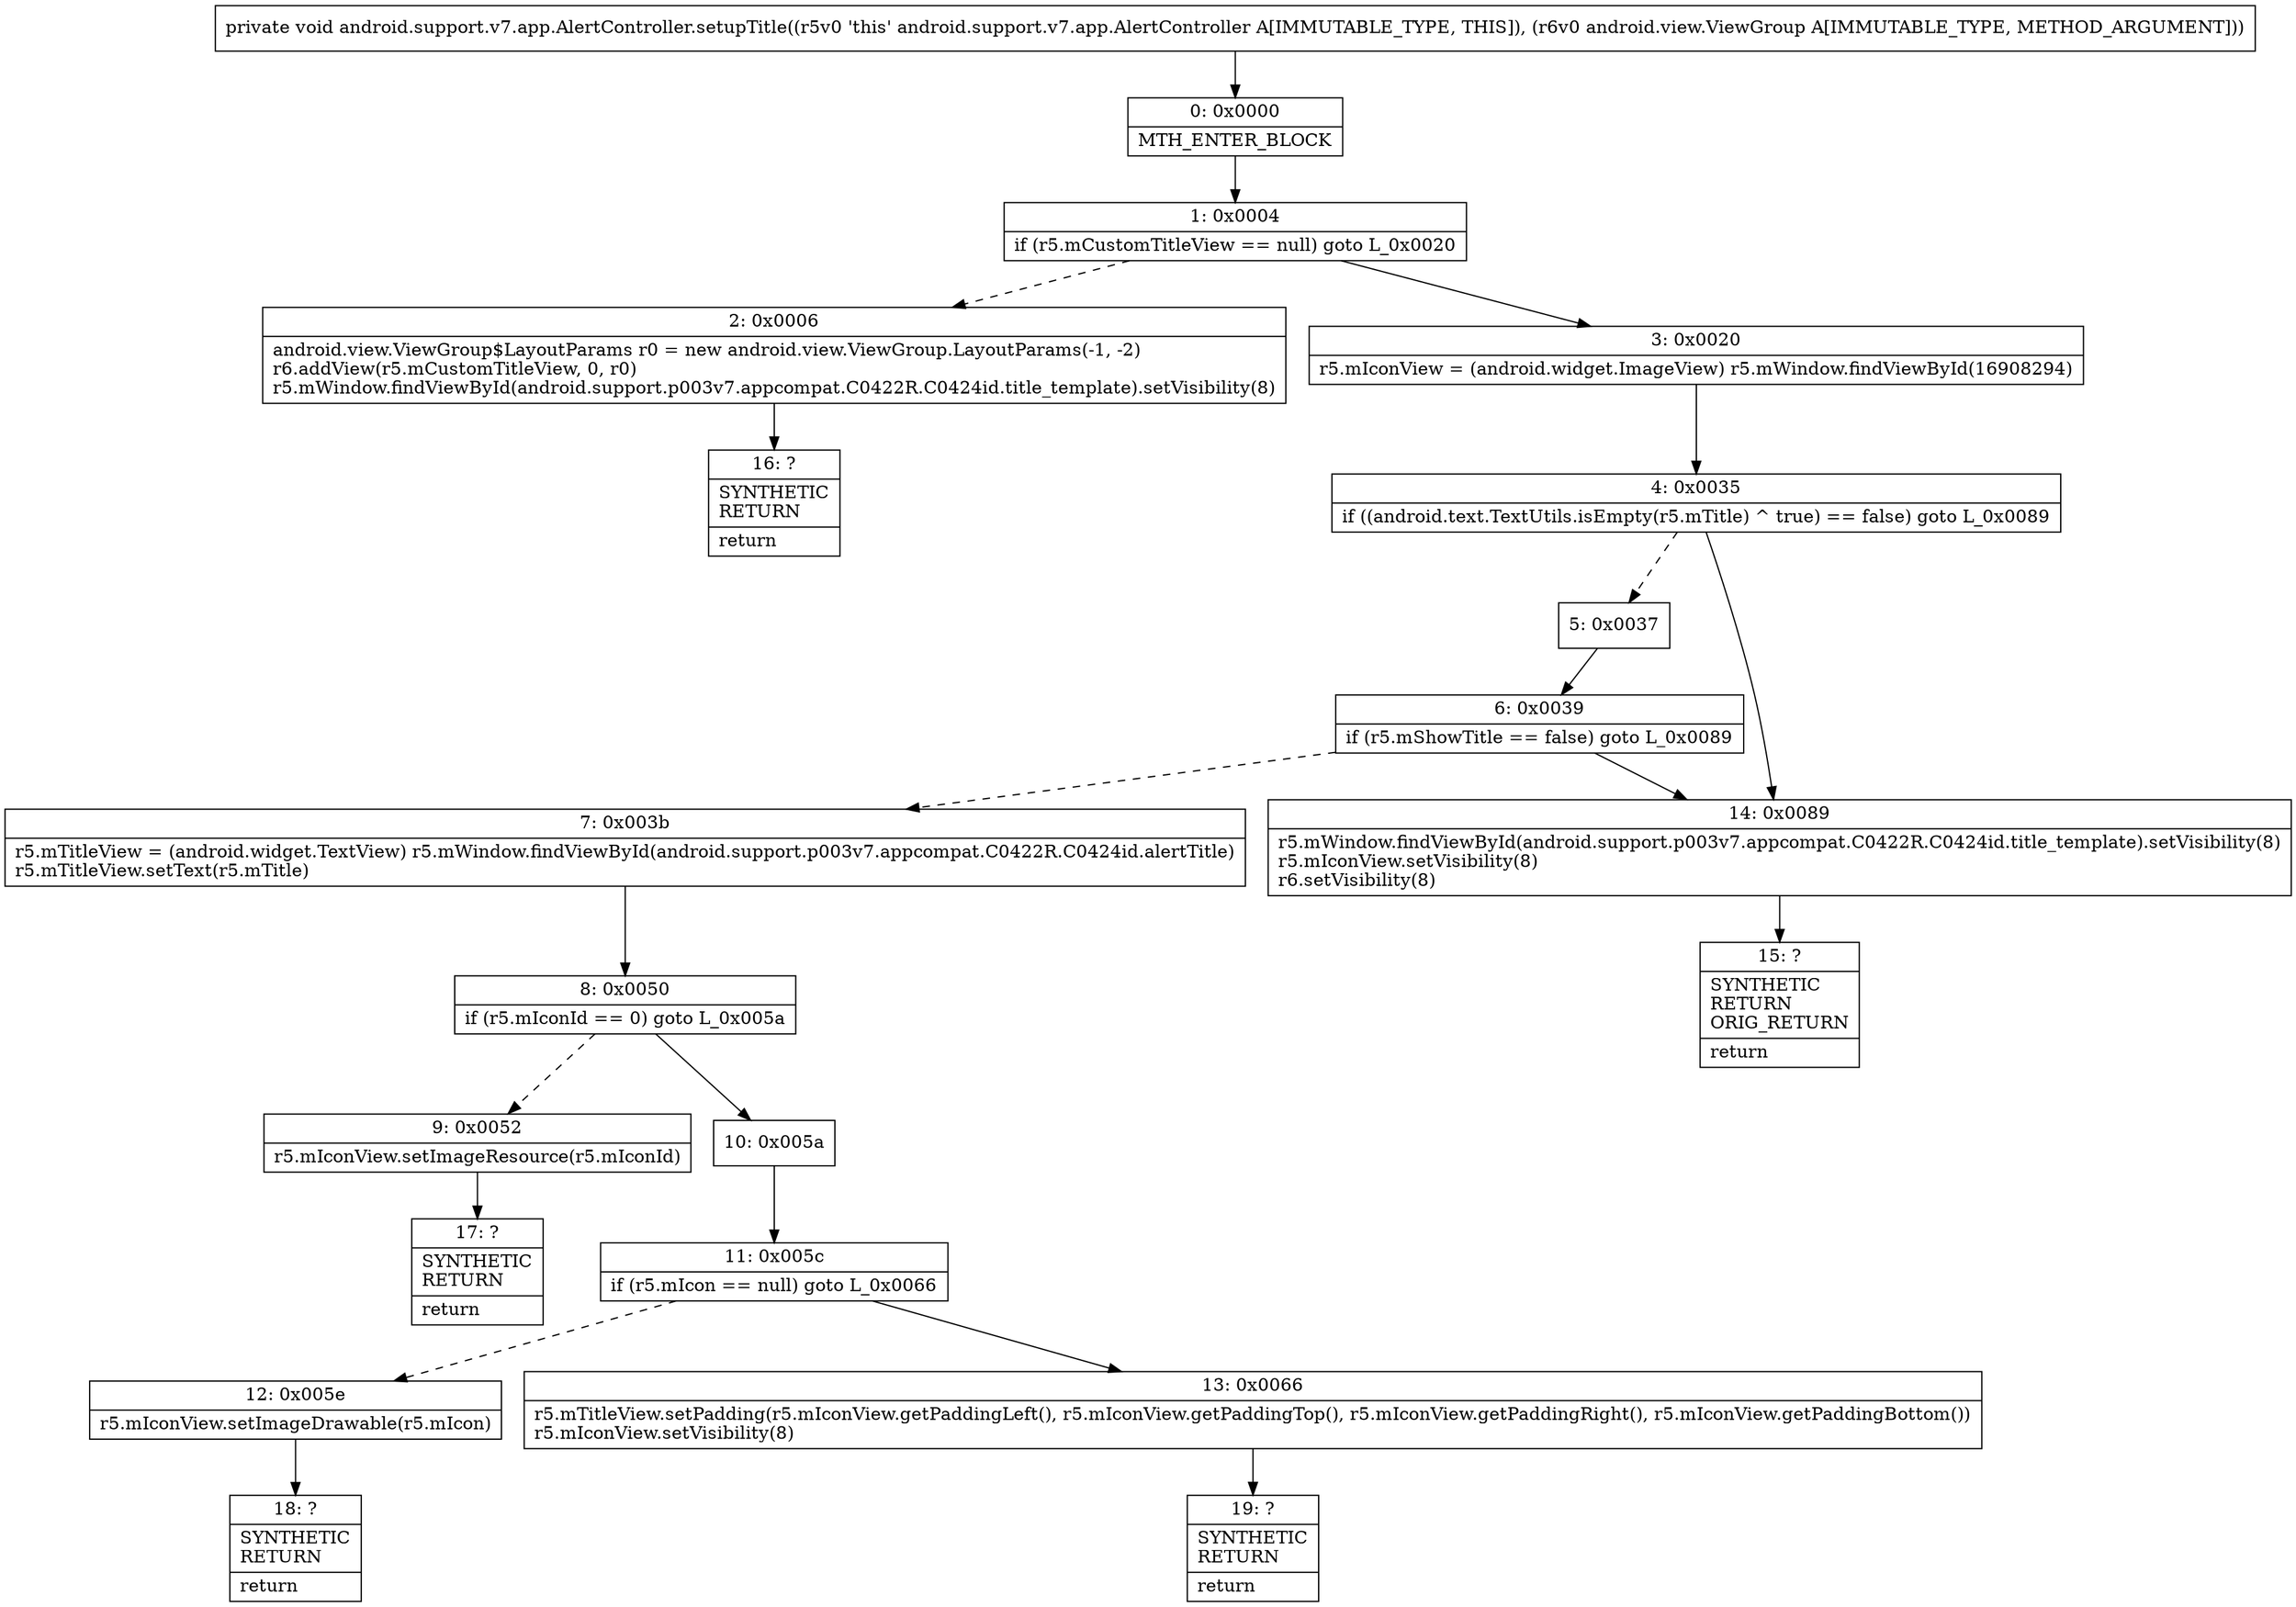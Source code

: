 digraph "CFG forandroid.support.v7.app.AlertController.setupTitle(Landroid\/view\/ViewGroup;)V" {
Node_0 [shape=record,label="{0\:\ 0x0000|MTH_ENTER_BLOCK\l}"];
Node_1 [shape=record,label="{1\:\ 0x0004|if (r5.mCustomTitleView == null) goto L_0x0020\l}"];
Node_2 [shape=record,label="{2\:\ 0x0006|android.view.ViewGroup$LayoutParams r0 = new android.view.ViewGroup.LayoutParams(\-1, \-2)\lr6.addView(r5.mCustomTitleView, 0, r0)\lr5.mWindow.findViewById(android.support.p003v7.appcompat.C0422R.C0424id.title_template).setVisibility(8)\l}"];
Node_3 [shape=record,label="{3\:\ 0x0020|r5.mIconView = (android.widget.ImageView) r5.mWindow.findViewById(16908294)\l}"];
Node_4 [shape=record,label="{4\:\ 0x0035|if ((android.text.TextUtils.isEmpty(r5.mTitle) ^ true) == false) goto L_0x0089\l}"];
Node_5 [shape=record,label="{5\:\ 0x0037}"];
Node_6 [shape=record,label="{6\:\ 0x0039|if (r5.mShowTitle == false) goto L_0x0089\l}"];
Node_7 [shape=record,label="{7\:\ 0x003b|r5.mTitleView = (android.widget.TextView) r5.mWindow.findViewById(android.support.p003v7.appcompat.C0422R.C0424id.alertTitle)\lr5.mTitleView.setText(r5.mTitle)\l}"];
Node_8 [shape=record,label="{8\:\ 0x0050|if (r5.mIconId == 0) goto L_0x005a\l}"];
Node_9 [shape=record,label="{9\:\ 0x0052|r5.mIconView.setImageResource(r5.mIconId)\l}"];
Node_10 [shape=record,label="{10\:\ 0x005a}"];
Node_11 [shape=record,label="{11\:\ 0x005c|if (r5.mIcon == null) goto L_0x0066\l}"];
Node_12 [shape=record,label="{12\:\ 0x005e|r5.mIconView.setImageDrawable(r5.mIcon)\l}"];
Node_13 [shape=record,label="{13\:\ 0x0066|r5.mTitleView.setPadding(r5.mIconView.getPaddingLeft(), r5.mIconView.getPaddingTop(), r5.mIconView.getPaddingRight(), r5.mIconView.getPaddingBottom())\lr5.mIconView.setVisibility(8)\l}"];
Node_14 [shape=record,label="{14\:\ 0x0089|r5.mWindow.findViewById(android.support.p003v7.appcompat.C0422R.C0424id.title_template).setVisibility(8)\lr5.mIconView.setVisibility(8)\lr6.setVisibility(8)\l}"];
Node_15 [shape=record,label="{15\:\ ?|SYNTHETIC\lRETURN\lORIG_RETURN\l|return\l}"];
Node_16 [shape=record,label="{16\:\ ?|SYNTHETIC\lRETURN\l|return\l}"];
Node_17 [shape=record,label="{17\:\ ?|SYNTHETIC\lRETURN\l|return\l}"];
Node_18 [shape=record,label="{18\:\ ?|SYNTHETIC\lRETURN\l|return\l}"];
Node_19 [shape=record,label="{19\:\ ?|SYNTHETIC\lRETURN\l|return\l}"];
MethodNode[shape=record,label="{private void android.support.v7.app.AlertController.setupTitle((r5v0 'this' android.support.v7.app.AlertController A[IMMUTABLE_TYPE, THIS]), (r6v0 android.view.ViewGroup A[IMMUTABLE_TYPE, METHOD_ARGUMENT])) }"];
MethodNode -> Node_0;
Node_0 -> Node_1;
Node_1 -> Node_2[style=dashed];
Node_1 -> Node_3;
Node_2 -> Node_16;
Node_3 -> Node_4;
Node_4 -> Node_5[style=dashed];
Node_4 -> Node_14;
Node_5 -> Node_6;
Node_6 -> Node_7[style=dashed];
Node_6 -> Node_14;
Node_7 -> Node_8;
Node_8 -> Node_9[style=dashed];
Node_8 -> Node_10;
Node_9 -> Node_17;
Node_10 -> Node_11;
Node_11 -> Node_12[style=dashed];
Node_11 -> Node_13;
Node_12 -> Node_18;
Node_13 -> Node_19;
Node_14 -> Node_15;
}

